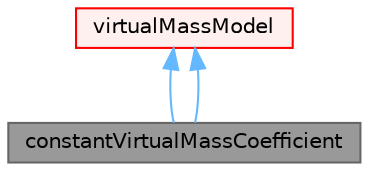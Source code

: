 digraph "constantVirtualMassCoefficient"
{
 // LATEX_PDF_SIZE
  bgcolor="transparent";
  edge [fontname=Helvetica,fontsize=10,labelfontname=Helvetica,labelfontsize=10];
  node [fontname=Helvetica,fontsize=10,shape=box,height=0.2,width=0.4];
  Node1 [id="Node000001",label="constantVirtualMassCoefficient",height=0.2,width=0.4,color="gray40", fillcolor="grey60", style="filled", fontcolor="black",tooltip="Constant coefficient virtual mass model."];
  Node2 -> Node1 [id="edge1_Node000001_Node000002",dir="back",color="steelblue1",style="solid",tooltip=" "];
  Node2 [id="Node000002",label="virtualMassModel",height=0.2,width=0.4,color="red", fillcolor="#FFF0F0", style="filled",URL="$classFoam_1_1virtualMassModel.html",tooltip=" "];
  Node2 -> Node1 [id="edge2_Node000001_Node000002",dir="back",color="steelblue1",style="solid",tooltip=" "];
}

